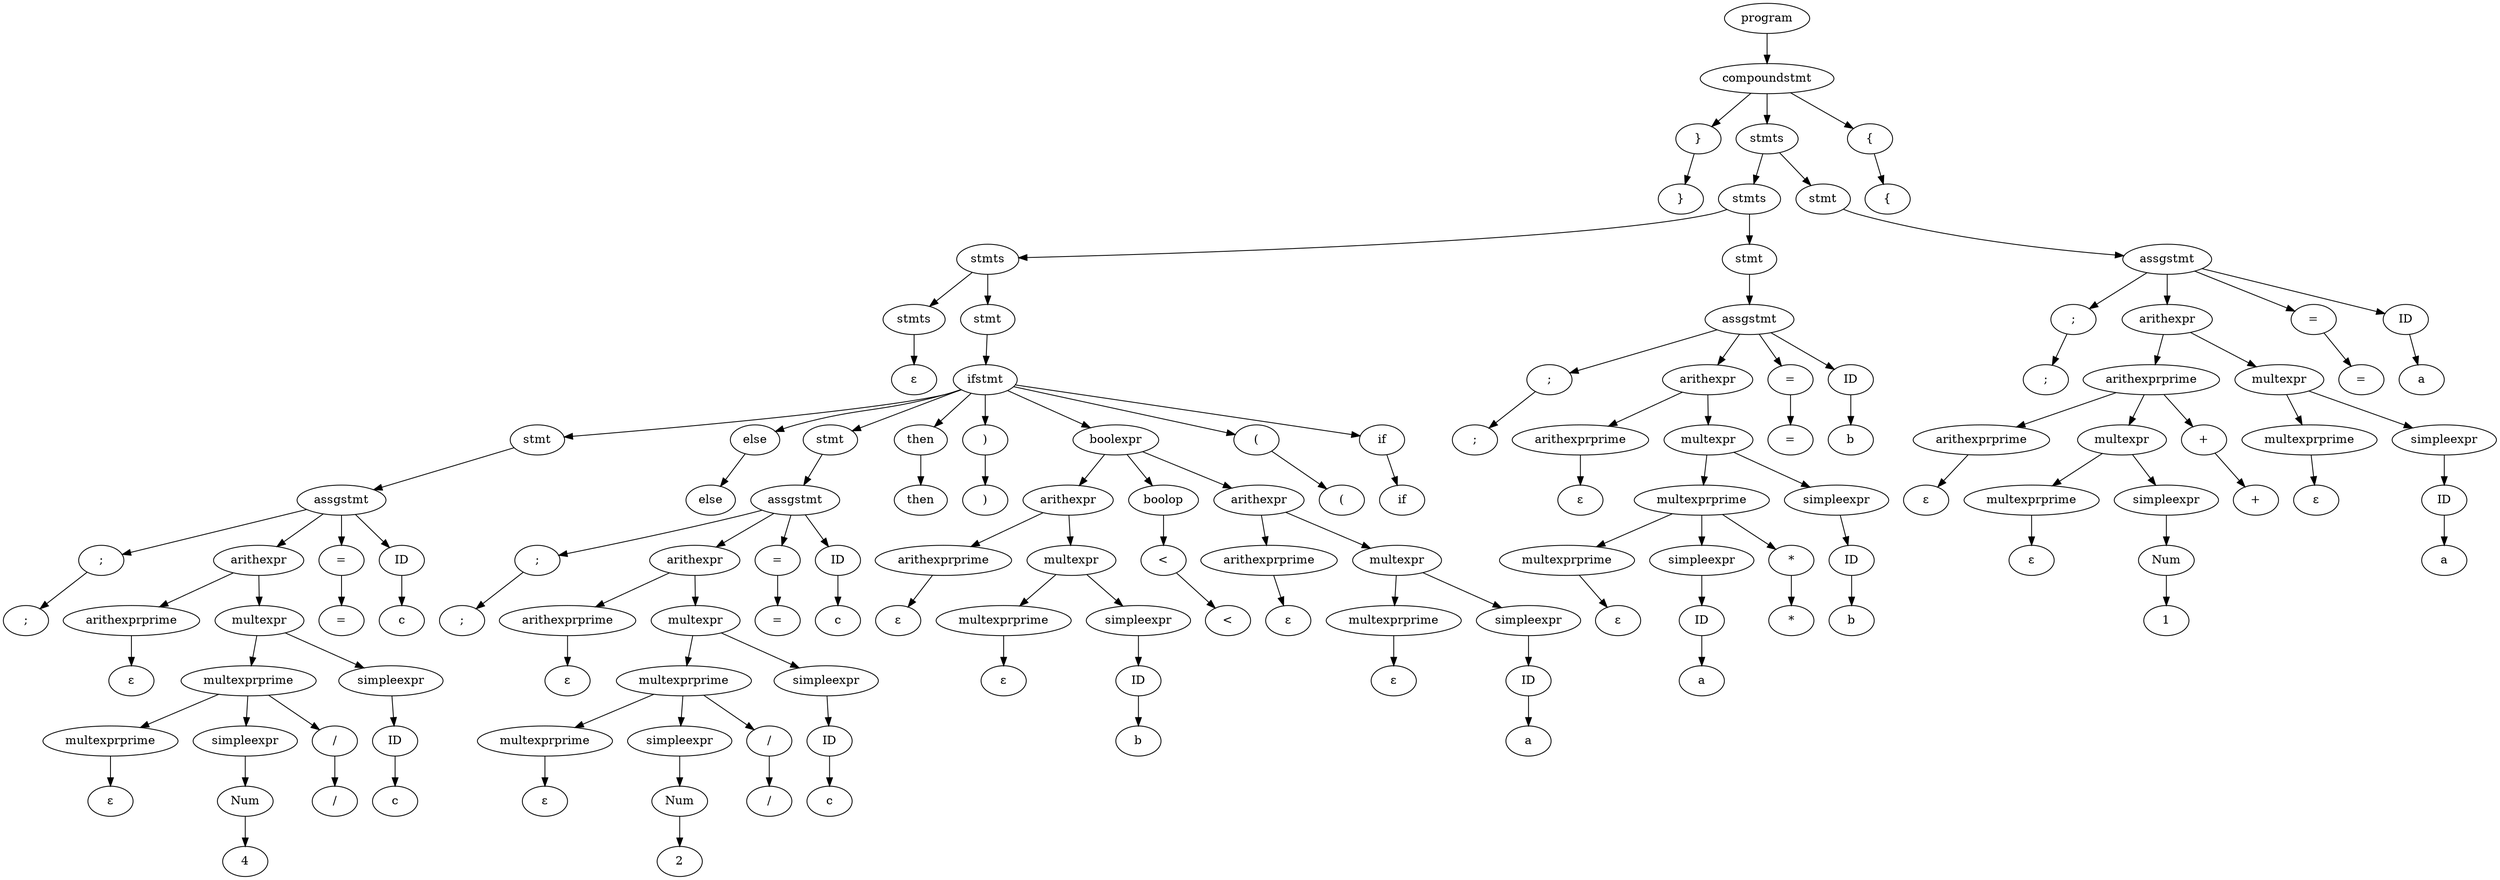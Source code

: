 digraph G {
n0[label=program];n1[label="compoundstmt"];n0->n1;n2[label="}"];n1->n2;n3[label="stmts"];n1->n3;n4[label="{"];n1->n4;n5[label="{"];n4->n5;n6[label="stmts"];n3->n6;n7[label="stmt"];n3->n7;n8[label="assgstmt"];n7->n8;n9[label=";"];n8->n9;n10[label="arithexpr"];n8->n10;n11[label="="];n8->n11;n12[label="ID"];n8->n12;n13[label="a"];n12->n13;n14[label="="];n11->n14;n15[label="arithexprprime"];n10->n15;n16[label="multexpr"];n10->n16;n17[label="multexprprime"];n16->n17;n18[label="simpleexpr"];n16->n18;n19[label="ID"];n18->n19;n20[label="a"];n19->n20;n21[label=ε];n17->n21;n22[label="arithexprprime"];n15->n22;n23[label="multexpr"];n15->n23;n24[label="+"];n15->n24;n25[label="+"];n24->n25;n26[label="multexprprime"];n23->n26;n27[label="simpleexpr"];n23->n27;n28[label="Num"];n27->n28;n29[label="1"];n28->n29;n30[label=ε];n26->n30;n31[label=ε];n22->n31;n32[label=";"];n9->n32;n33[label="stmts"];n6->n33;n34[label="stmt"];n6->n34;n35[label="assgstmt"];n34->n35;n36[label=";"];n35->n36;n37[label="arithexpr"];n35->n37;n38[label="="];n35->n38;n39[label="ID"];n35->n39;n40[label="b"];n39->n40;n41[label="="];n38->n41;n42[label="arithexprprime"];n37->n42;n43[label="multexpr"];n37->n43;n44[label="multexprprime"];n43->n44;n45[label="simpleexpr"];n43->n45;n46[label="ID"];n45->n46;n47[label="b"];n46->n47;n48[label="multexprprime"];n44->n48;n49[label="simpleexpr"];n44->n49;n50[label="*"];n44->n50;n51[label="*"];n50->n51;n52[label="ID"];n49->n52;n53[label="a"];n52->n53;n54[label=ε];n48->n54;n55[label=ε];n42->n55;n56[label=";"];n36->n56;n57[label="stmts"];n33->n57;n58[label="stmt"];n33->n58;n59[label="ifstmt"];n58->n59;n60[label="stmt"];n59->n60;n61[label="else"];n59->n61;n62[label="stmt"];n59->n62;n63[label="then"];n59->n63;n64[label=")"];n59->n64;n65[label="boolexpr"];n59->n65;n66[label="("];n59->n66;n67[label="if"];n59->n67;n68[label="if"];n67->n68;n69[label="("];n66->n69;n70[label="arithexpr"];n65->n70;n71[label="boolop"];n65->n71;n72[label="arithexpr"];n65->n72;n73[label="arithexprprime"];n72->n73;n74[label="multexpr"];n72->n74;n75[label="multexprprime"];n74->n75;n76[label="simpleexpr"];n74->n76;n77[label="ID"];n76->n77;n78[label="a"];n77->n78;n79[label=ε];n75->n79;n80[label=ε];n73->n80;n81[label="<"];n71->n81;n82[label="<"];n81->n82;n83[label="arithexprprime"];n70->n83;n84[label="multexpr"];n70->n84;n85[label="multexprprime"];n84->n85;n86[label="simpleexpr"];n84->n86;n87[label="ID"];n86->n87;n88[label="b"];n87->n88;n89[label=ε];n85->n89;n90[label=ε];n83->n90;n91[label=")"];n64->n91;n92[label="then"];n63->n92;n93[label="assgstmt"];n62->n93;n94[label=";"];n93->n94;n95[label="arithexpr"];n93->n95;n96[label="="];n93->n96;n97[label="ID"];n93->n97;n98[label="c"];n97->n98;n99[label="="];n96->n99;n100[label="arithexprprime"];n95->n100;n101[label="multexpr"];n95->n101;n102[label="multexprprime"];n101->n102;n103[label="simpleexpr"];n101->n103;n104[label="ID"];n103->n104;n105[label="c"];n104->n105;n106[label="multexprprime"];n102->n106;n107[label="simpleexpr"];n102->n107;n108[label="/"];n102->n108;n109[label="/"];n108->n109;n110[label="Num"];n107->n110;n111[label="2"];n110->n111;n112[label=ε];n106->n112;n113[label=ε];n100->n113;n114[label=";"];n94->n114;n115[label="else"];n61->n115;n116[label="assgstmt"];n60->n116;n117[label=";"];n116->n117;n118[label="arithexpr"];n116->n118;n119[label="="];n116->n119;n120[label="ID"];n116->n120;n121[label="c"];n120->n121;n122[label="="];n119->n122;n123[label="arithexprprime"];n118->n123;n124[label="multexpr"];n118->n124;n125[label="multexprprime"];n124->n125;n126[label="simpleexpr"];n124->n126;n127[label="ID"];n126->n127;n128[label="c"];n127->n128;n129[label="multexprprime"];n125->n129;n130[label="simpleexpr"];n125->n130;n131[label="/"];n125->n131;n132[label="/"];n131->n132;n133[label="Num"];n130->n133;n134[label="4"];n133->n134;n135[label=ε];n129->n135;n136[label=ε];n123->n136;n137[label=";"];n117->n137;n138[label=ε];n57->n138;n139[label="}"];n2->n139;}
